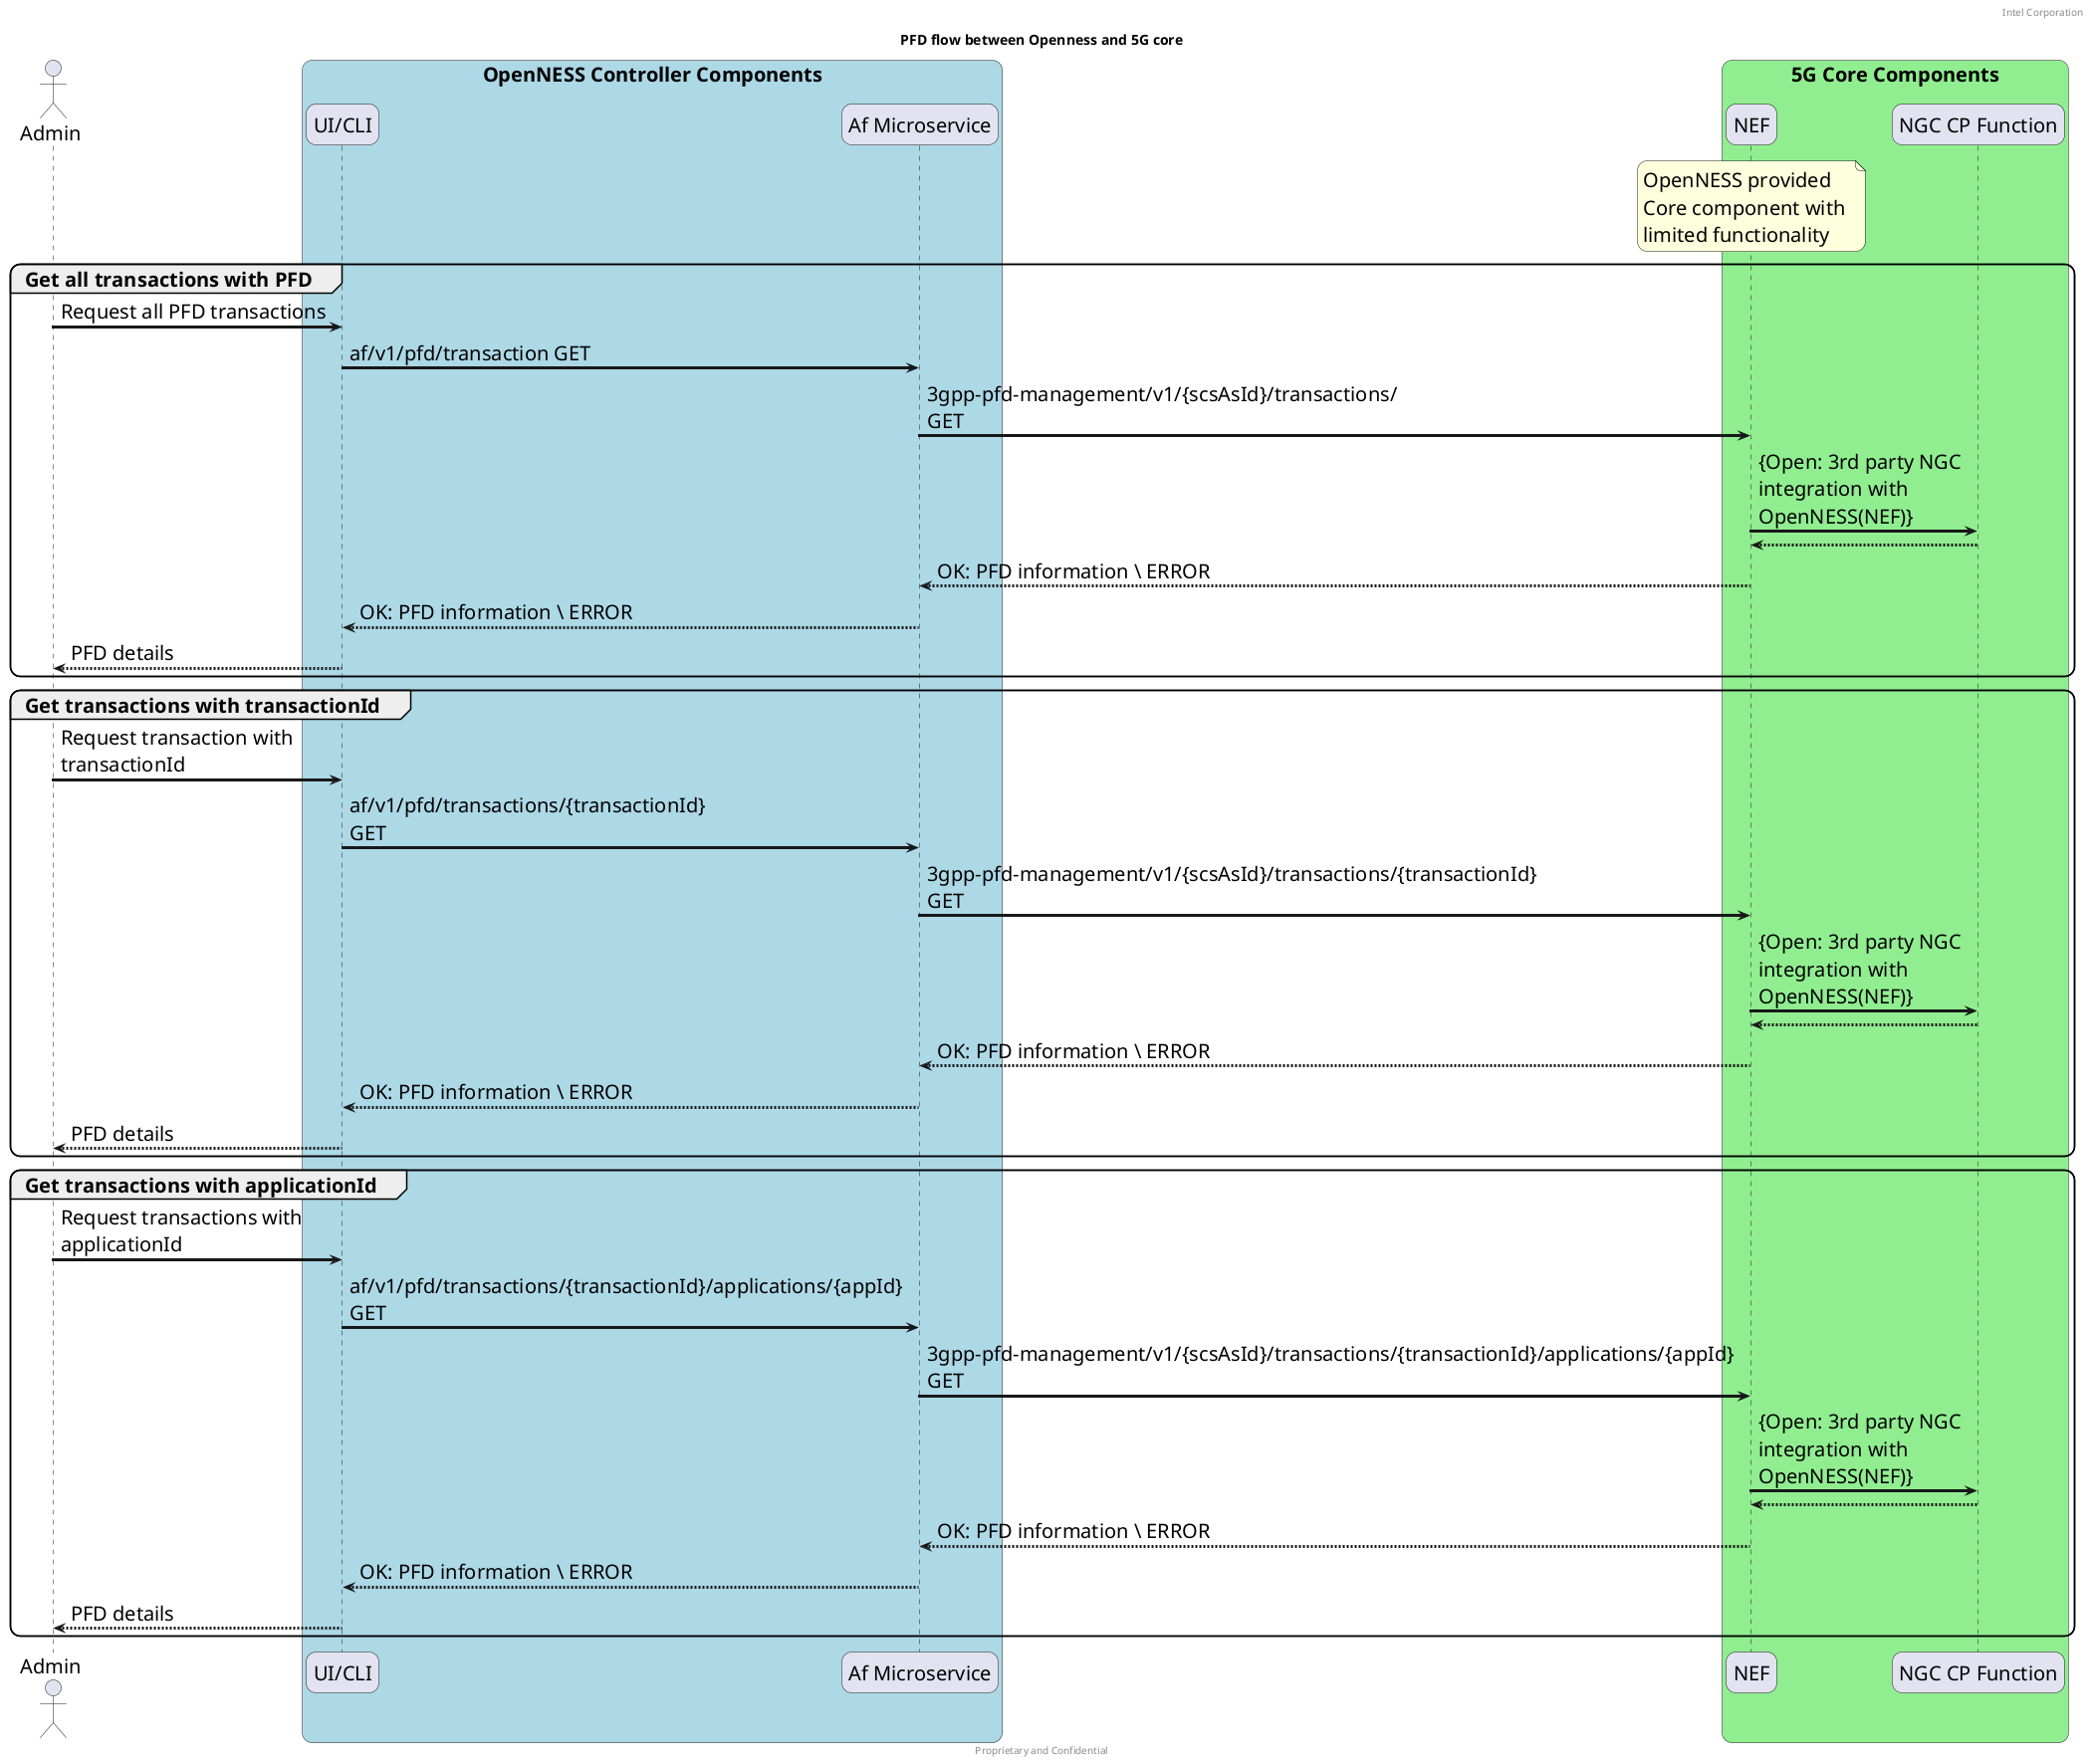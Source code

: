 @startuml
/' SPDX-License-Identifier: Apache-2.0
   Copyright (c) 2020 Intel Corporation
'/
skinparam monochrome false
skinparam roundcorner 20
skinparam defaultFontName "Intel Clear"
skinparam defaultFontSize 20
skinparam maxmessagesize 300
skinparam sequenceArrowThickness 3

header Intel Corporation
footer Proprietary and Confidential

title PFD flow between Openness and 5G core


actor Admin as user
participant "UI/CLI" as UI 
participant "Af Microservice" as AF 
participant "NEF" as NEF
participant "NGC CP Function" as 5GC

box "OpenNESS Controller Components" #LightBlue
	participant UI
    participant AF
end box

box "5G Core Components" #LightGreen
	participant NEF
    note over NEF 
        OpenNESS provided 
        Core component with 
        limited functionality
    end note    
    participant 5GC
end box

group Get all transactions with PFD
    user -> UI : Request all PFD transactions 
    UI -> AF : af/v1/pfd/transaction GET
    AF -> NEF : 3gpp-pfd-management/v1/{scsAsId}/transactions/ GET
    NEF -> 5GC : {Open: 3rd party NGC integration with OpenNESS(NEF)}
    5GC --> NEF :
    
    NEF --> AF : OK: PFD information \ ERROR 
    AF --> UI : OK: PFD information \ ERROR 
    UI --> user : PFD details
end

group Get transactions with transactionId
    user -> UI : Request transaction with transactionId
    UI -> AF : af/v1/pfd/transactions/{transactionId} GET
    AF -> NEF : 3gpp-pfd-management/v1/{scsAsId}/transactions/{transactionId} GET
    NEF -> 5GC : {Open: 3rd party NGC integration with OpenNESS(NEF)}
    5GC --> NEF :
    
    NEF --> AF : OK: PFD information \ ERROR 
    AF --> UI : OK: PFD information \ ERROR 
    UI --> user : PFD details
end

group Get transactions with applicationId
    user -> UI : Request transactions with applicationId
    UI -> AF : af/v1/pfd/transactions/{transactionId}/applications/{appId} GET
    AF -> NEF : 3gpp-pfd-management/v1/{scsAsId}/transactions/{transactionId}/applications/{appId} GET
    NEF -> 5GC : {Open: 3rd party NGC integration with OpenNESS(NEF)}
    5GC --> NEF :

    NEF --> AF : OK: PFD information \ ERROR 
    AF --> UI : OK: PFD information \ ERROR 
    UI --> user : PFD details
end

@enduml